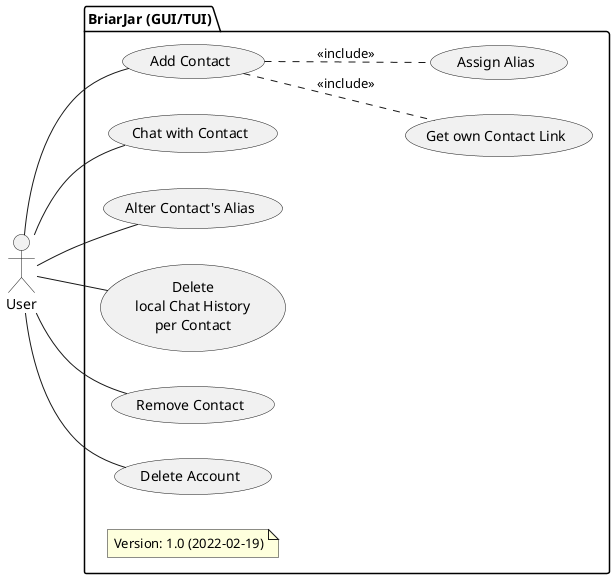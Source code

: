 
@startuml




    actor User AS user

package "BriarJar (GUI/TUI)" {
left to right direction

        usecase ac AS "Add Contact"
        usecase cwc AS "Chat with Contact"
        usecase acdn AS "Alter Contact's Alias"
        usecase dlchpc AS "Delete\nlocal Chat History\nper Contact"
        usecase rc AS "Remove Contact"
        usecase da AS "Delete Account"

        usecase gocl AS "Get own Contact Link"
        usecase an AS "Assign Alias"

        user -- ac
        user -- cwc
        user -- acdn
        user -- dlchpc
        user -- rc
        user -- da

        ac .. gocl : <<include>>
        ac .. an : <<include>>

        note "Version: 1.0 (2022-02-19)" as version
}

@enduml
